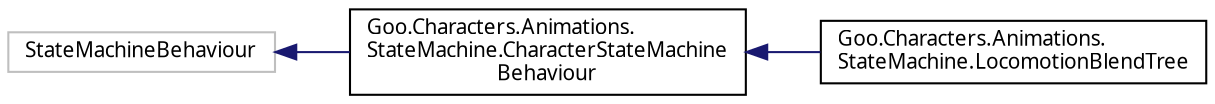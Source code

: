 digraph "Graphical Class Hierarchy"
{
 // LATEX_PDF_SIZE
  edge [fontname="Calibrii",fontsize="10",labelfontname="Calibrii",labelfontsize="10"];
  node [fontname="Calibrii",fontsize="10",shape=record];
  rankdir="LR";
  Node0 [label="StateMachineBehaviour",height=0.2,width=0.4,color="grey75", fillcolor="white", style="filled",tooltip=" "];
  Node0 -> Node1 [dir="back",color="midnightblue",fontsize="10",style="solid",fontname="Calibrii"];
  Node1 [label="Goo.Characters.Animations.\lStateMachine.CharacterStateMachine\lBehaviour",height=0.2,width=0.4,color="black", fillcolor="white", style="filled",URL="$d1/d3e/classGoo_1_1Characters_1_1Animations_1_1StateMachine_1_1CharacterStateMachineBehaviour.html",tooltip=" "];
  Node1 -> Node2 [dir="back",color="midnightblue",fontsize="10",style="solid",fontname="Calibrii"];
  Node2 [label="Goo.Characters.Animations.\lStateMachine.LocomotionBlendTree",height=0.2,width=0.4,color="black", fillcolor="white", style="filled",URL="$de/d41/classGoo_1_1Characters_1_1Animations_1_1StateMachine_1_1LocomotionBlendTree.html",tooltip=" "];
}
